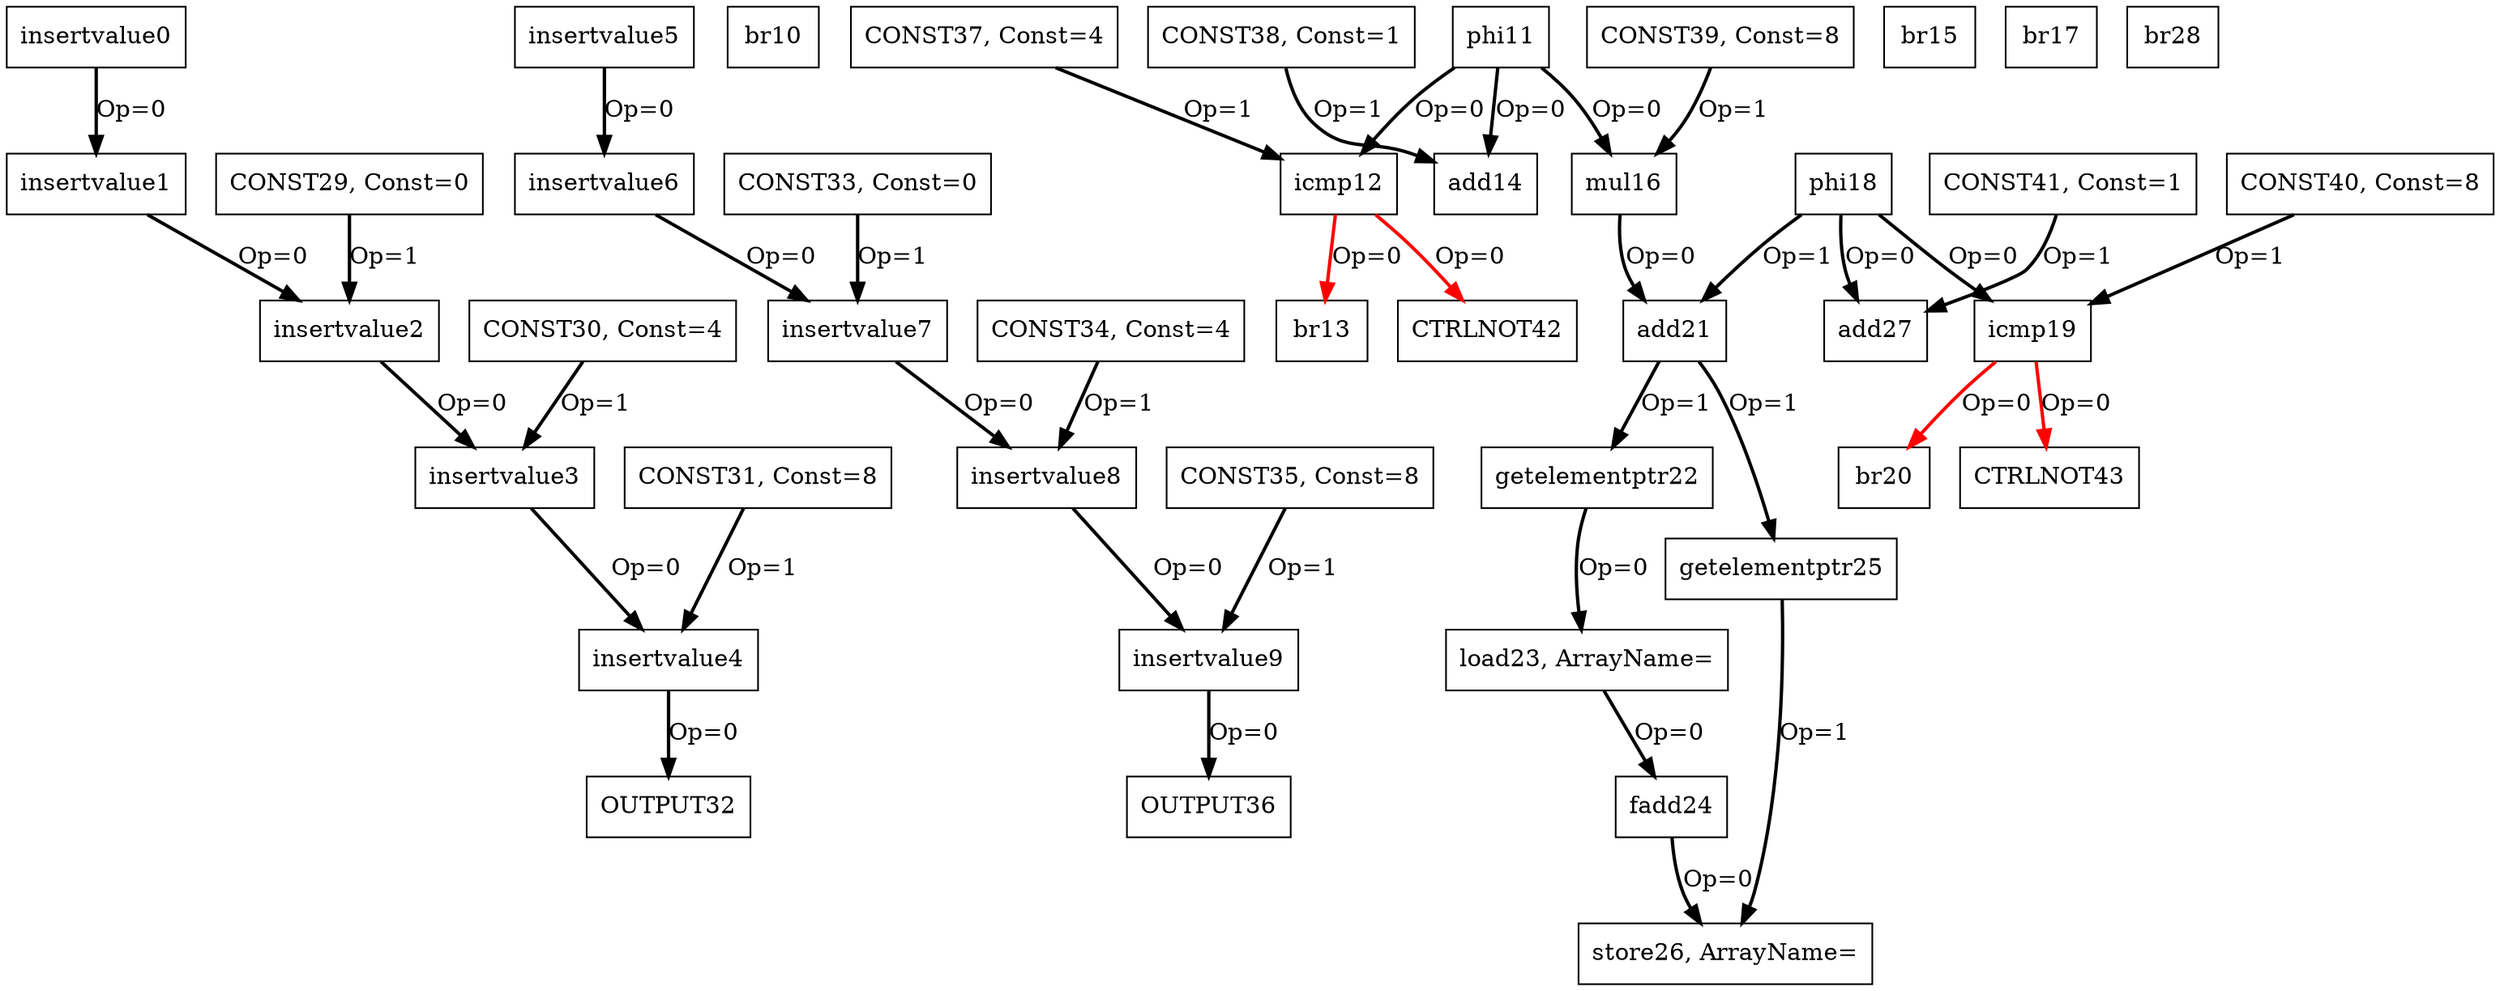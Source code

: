 Digraph G {
insertvalue0[label = "insertvalue0", shape = box, color = black];
insertvalue1[label = "insertvalue1", shape = box, color = black];
insertvalue2[label = "insertvalue2", shape = box, color = black];
insertvalue3[label = "insertvalue3", shape = box, color = black];
insertvalue4[label = "insertvalue4", shape = box, color = black];
insertvalue5[label = "insertvalue5", shape = box, color = black];
insertvalue6[label = "insertvalue6", shape = box, color = black];
insertvalue7[label = "insertvalue7", shape = box, color = black];
insertvalue8[label = "insertvalue8", shape = box, color = black];
insertvalue9[label = "insertvalue9", shape = box, color = black];
br10[label = "br10", shape = box, color = black];
phi11[label = "phi11", shape = box, color = black];
icmp12[label = "icmp12", shape = box, color = black];
br13[label = "br13", shape = box, color = black];
add14[label = "add14", shape = box, color = black];
br15[label = "br15", shape = box, color = black];
mul16[label = "mul16", shape = box, color = black];
br17[label = "br17", shape = box, color = black];
phi18[label = "phi18", shape = box, color = black];
icmp19[label = "icmp19", shape = box, color = black];
br20[label = "br20", shape = box, color = black];
add21[label = "add21", shape = box, color = black];
getelementptr22[label = "getelementptr22", shape = box, color = black];
load23[label = "load23, ArrayName=", shape = box, color = black];
fadd24[label = "fadd24", shape = box, color = black];
getelementptr25[label = "getelementptr25", shape = box, color = black];
store26[label = "store26, ArrayName=", shape = box, color = black];
add27[label = "add27", shape = box, color = black];
br28[label = "br28", shape = box, color = black];
CONST29[label = "CONST29, Const=0", shape = box, color = black];
CONST30[label = "CONST30, Const=4", shape = box, color = black];
CONST31[label = "CONST31, Const=8", shape = box, color = black];
OUTPUT32[label = "OUTPUT32", shape = box, color = black];
CONST33[label = "CONST33, Const=0", shape = box, color = black];
CONST34[label = "CONST34, Const=4", shape = box, color = black];
CONST35[label = "CONST35, Const=8", shape = box, color = black];
OUTPUT36[label = "OUTPUT36", shape = box, color = black];
CONST37[label = "CONST37, Const=4", shape = box, color = black];
CONST38[label = "CONST38, Const=1", shape = box, color = black];
CONST39[label = "CONST39, Const=8", shape = box, color = black];
CONST40[label = "CONST40, Const=8", shape = box, color = black];
CONST41[label = "CONST41, Const=1", shape = box, color = black];
CTRLNOT42[label = "CTRLNOT42", shape = box, color = black];
CTRLNOT43[label = "CTRLNOT43", shape = box, color = black];
insertvalue0 -> insertvalue1[color = black, style = bold, label = "Op=0"];
insertvalue1 -> insertvalue2[color = black, style = bold, label = "Op=0"];
CONST29 -> insertvalue2[color = black, style = bold, label = "Op=1"];
insertvalue2 -> insertvalue3[color = black, style = bold, label = "Op=0"];
CONST30 -> insertvalue3[color = black, style = bold, label = "Op=1"];
insertvalue3 -> insertvalue4[color = black, style = bold, label = "Op=0"];
CONST31 -> insertvalue4[color = black, style = bold, label = "Op=1"];
insertvalue4 -> OUTPUT32[color = black, style = bold, label = "Op=0"];
insertvalue5 -> insertvalue6[color = black, style = bold, label = "Op=0"];
insertvalue6 -> insertvalue7[color = black, style = bold, label = "Op=0"];
CONST33 -> insertvalue7[color = black, style = bold, label = "Op=1"];
insertvalue7 -> insertvalue8[color = black, style = bold, label = "Op=0"];
CONST34 -> insertvalue8[color = black, style = bold, label = "Op=1"];
insertvalue8 -> insertvalue9[color = black, style = bold, label = "Op=0"];
CONST35 -> insertvalue9[color = black, style = bold, label = "Op=1"];
insertvalue9 -> OUTPUT36[color = black, style = bold, label = "Op=0"];
phi11 -> add14[color = black, style = bold, label = "Op=0"];
phi11 -> mul16[color = black, style = bold, label = "Op=0"];
phi11 -> icmp12[color = black, style = bold, label = "Op=0"];
CONST37 -> icmp12[color = black, style = bold, label = "Op=1"];
icmp12 -> br13[color = red, style = bold, label = "Op=0"];
CONST38 -> add14[color = black, style = bold, label = "Op=1"];
CONST39 -> mul16[color = black, style = bold, label = "Op=1"];
mul16 -> add21[color = black, style = bold, label = "Op=0"];
phi18 -> add27[color = black, style = bold, label = "Op=0"];
phi18 -> add21[color = black, style = bold, label = "Op=1"];
phi18 -> icmp19[color = black, style = bold, label = "Op=0"];
CONST40 -> icmp19[color = black, style = bold, label = "Op=1"];
icmp19 -> br20[color = red, style = bold, label = "Op=0"];
add21 -> getelementptr25[color = black, style = bold, label = "Op=1"];
add21 -> getelementptr22[color = black, style = bold, label = "Op=1"];
getelementptr22 -> load23[color = black, style = bold, label = "Op=0"];
load23 -> fadd24[color = black, style = bold, label = "Op=0"];
fadd24 -> store26[color = black, style = bold, label = "Op=0"];
getelementptr25 -> store26[color = black, style = bold, label = "Op=1"];
CONST41 -> add27[color = black, style = bold, label = "Op=1"];
icmp12 -> CTRLNOT42[color = red, style = bold, label = "Op=0"];
icmp19 -> CTRLNOT43[color = red, style = bold, label = "Op=0"];
}
